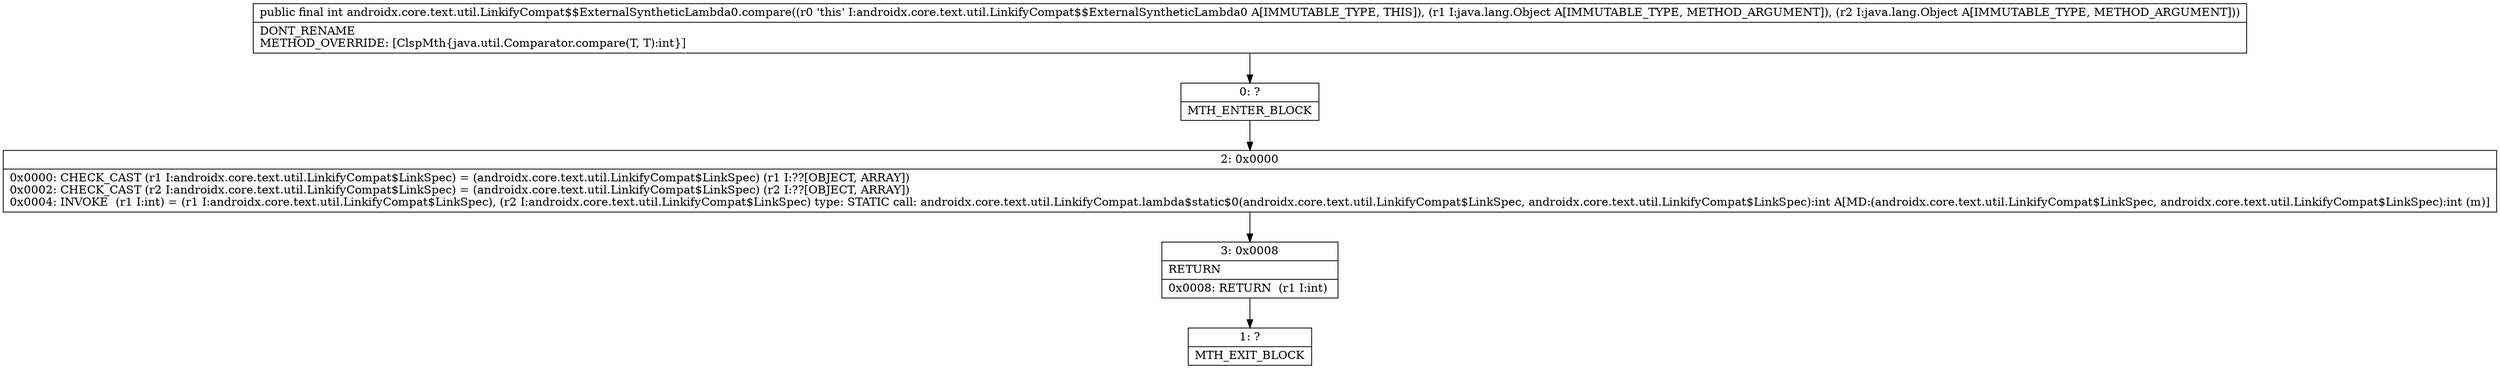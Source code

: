 digraph "CFG forandroidx.core.text.util.LinkifyCompat$$ExternalSyntheticLambda0.compare(Ljava\/lang\/Object;Ljava\/lang\/Object;)I" {
Node_0 [shape=record,label="{0\:\ ?|MTH_ENTER_BLOCK\l}"];
Node_2 [shape=record,label="{2\:\ 0x0000|0x0000: CHECK_CAST (r1 I:androidx.core.text.util.LinkifyCompat$LinkSpec) = (androidx.core.text.util.LinkifyCompat$LinkSpec) (r1 I:??[OBJECT, ARRAY]) \l0x0002: CHECK_CAST (r2 I:androidx.core.text.util.LinkifyCompat$LinkSpec) = (androidx.core.text.util.LinkifyCompat$LinkSpec) (r2 I:??[OBJECT, ARRAY]) \l0x0004: INVOKE  (r1 I:int) = (r1 I:androidx.core.text.util.LinkifyCompat$LinkSpec), (r2 I:androidx.core.text.util.LinkifyCompat$LinkSpec) type: STATIC call: androidx.core.text.util.LinkifyCompat.lambda$static$0(androidx.core.text.util.LinkifyCompat$LinkSpec, androidx.core.text.util.LinkifyCompat$LinkSpec):int A[MD:(androidx.core.text.util.LinkifyCompat$LinkSpec, androidx.core.text.util.LinkifyCompat$LinkSpec):int (m)]\l}"];
Node_3 [shape=record,label="{3\:\ 0x0008|RETURN\l|0x0008: RETURN  (r1 I:int) \l}"];
Node_1 [shape=record,label="{1\:\ ?|MTH_EXIT_BLOCK\l}"];
MethodNode[shape=record,label="{public final int androidx.core.text.util.LinkifyCompat$$ExternalSyntheticLambda0.compare((r0 'this' I:androidx.core.text.util.LinkifyCompat$$ExternalSyntheticLambda0 A[IMMUTABLE_TYPE, THIS]), (r1 I:java.lang.Object A[IMMUTABLE_TYPE, METHOD_ARGUMENT]), (r2 I:java.lang.Object A[IMMUTABLE_TYPE, METHOD_ARGUMENT]))  | DONT_RENAME\lMETHOD_OVERRIDE: [ClspMth\{java.util.Comparator.compare(T, T):int\}]\l}"];
MethodNode -> Node_0;Node_0 -> Node_2;
Node_2 -> Node_3;
Node_3 -> Node_1;
}

